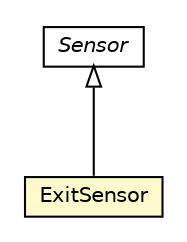 #!/usr/local/bin/dot
#
# Class diagram 
# Generated by UMLGraph version R5_6-24-gf6e263 (http://www.umlgraph.org/)
#

digraph G {
	edge [fontname="Helvetica",fontsize=10,labelfontname="Helvetica",labelfontsize=10];
	node [fontname="Helvetica",fontsize=10,shape=plaintext];
	nodesep=0.25;
	ranksep=0.5;
	// org.universAAL.ontology.device.ExitSensor
	c3859879 [label=<<table title="org.universAAL.ontology.device.ExitSensor" border="0" cellborder="1" cellspacing="0" cellpadding="2" port="p" bgcolor="lemonChiffon" href="./ExitSensor.html">
		<tr><td><table border="0" cellspacing="0" cellpadding="1">
<tr><td align="center" balign="center"> ExitSensor </td></tr>
		</table></td></tr>
		</table>>, URL="./ExitSensor.html", fontname="Helvetica", fontcolor="black", fontsize=10.0];
	// org.universAAL.ontology.device.Sensor
	c3859886 [label=<<table title="org.universAAL.ontology.device.Sensor" border="0" cellborder="1" cellspacing="0" cellpadding="2" port="p" href="./Sensor.html">
		<tr><td><table border="0" cellspacing="0" cellpadding="1">
<tr><td align="center" balign="center"><font face="Helvetica-Oblique"> Sensor </font></td></tr>
		</table></td></tr>
		</table>>, URL="./Sensor.html", fontname="Helvetica", fontcolor="black", fontsize=10.0];
	//org.universAAL.ontology.device.ExitSensor extends org.universAAL.ontology.device.Sensor
	c3859886:p -> c3859879:p [dir=back,arrowtail=empty];
}

